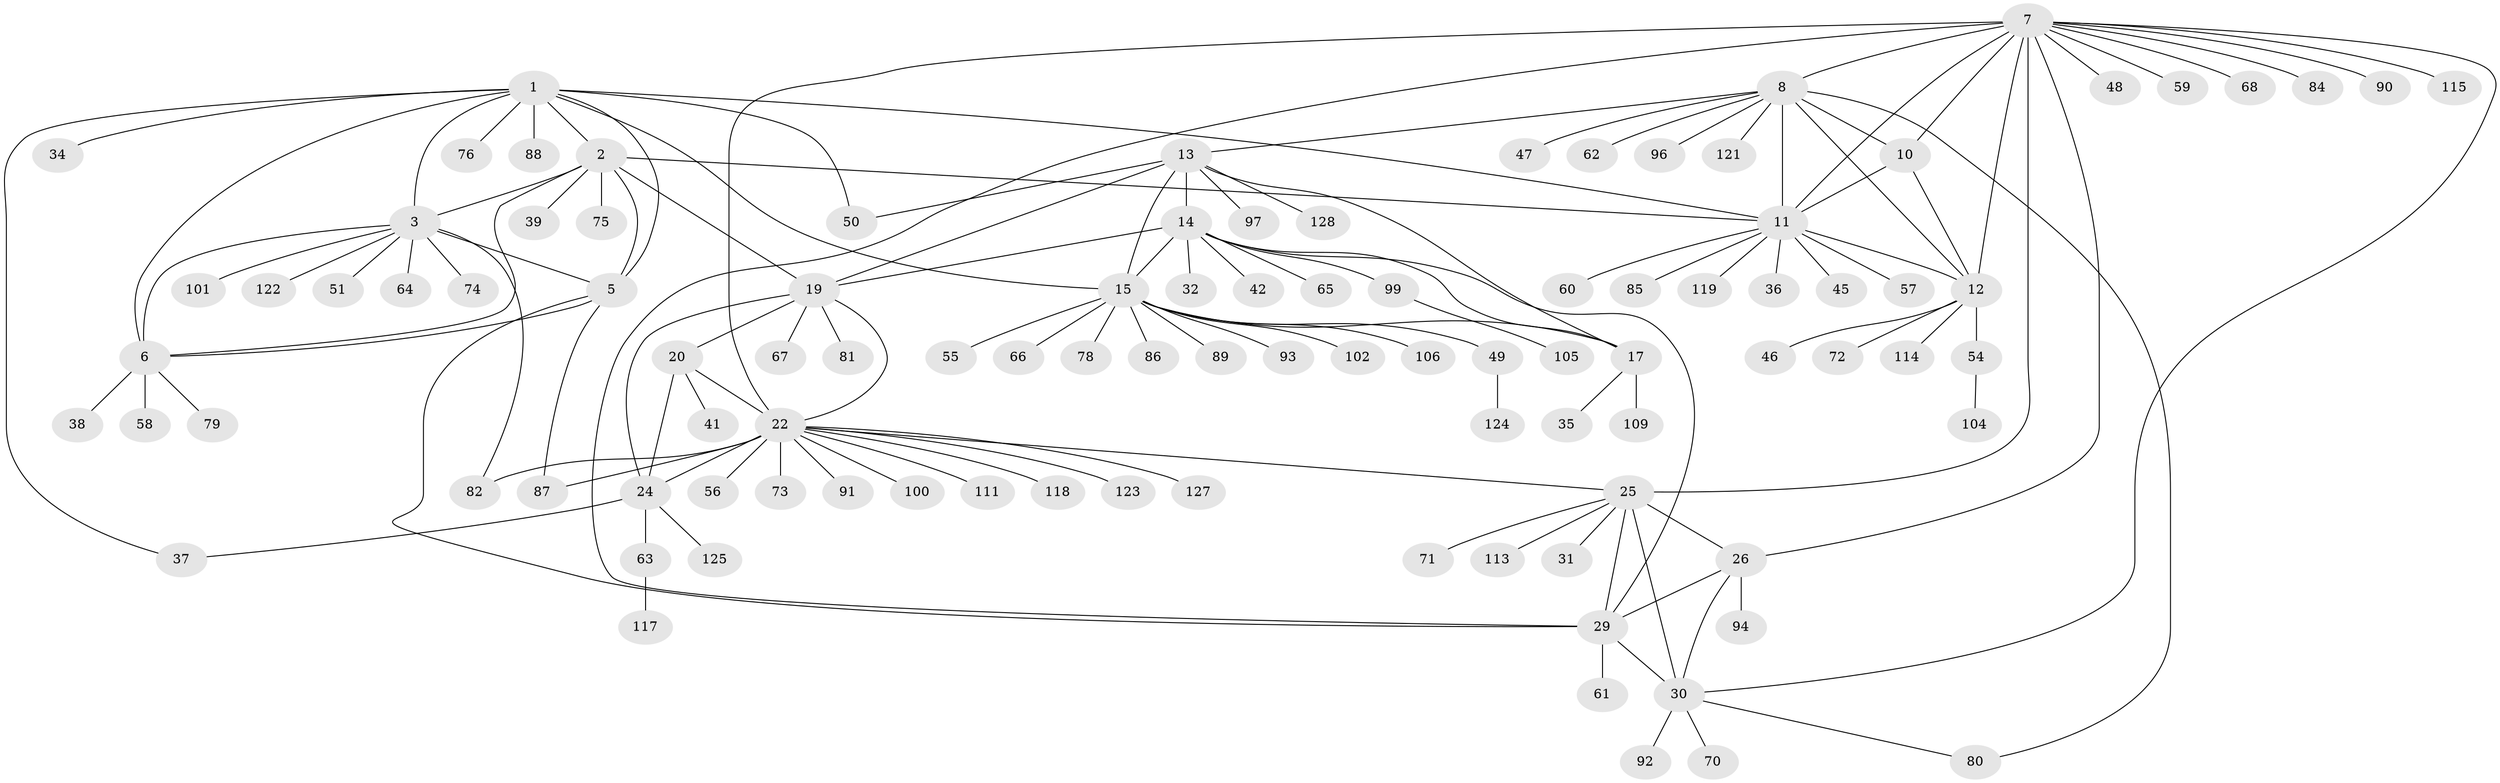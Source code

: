 // original degree distribution, {11: 0.03125, 10: 0.015625, 12: 0.015625, 6: 0.0234375, 7: 0.03125, 8: 0.0546875, 5: 0.015625, 9: 0.0390625, 15: 0.0078125, 1: 0.609375, 2: 0.140625, 3: 0.015625}
// Generated by graph-tools (version 1.1) at 2025/11/02/27/25 16:11:30]
// undirected, 101 vertices, 137 edges
graph export_dot {
graph [start="1"]
  node [color=gray90,style=filled];
  1 [super="+4"];
  2 [super="+116"];
  3 [super="+40"];
  5;
  6;
  7 [super="+28"];
  8 [super="+9"];
  10;
  11 [super="+53"];
  12 [super="+98"];
  13 [super="+120"];
  14 [super="+16"];
  15 [super="+18"];
  17;
  19 [super="+110"];
  20 [super="+21"];
  22 [super="+23"];
  24 [super="+95"];
  25 [super="+27"];
  26 [super="+33"];
  29 [super="+107"];
  30 [super="+44"];
  31;
  32;
  34;
  35;
  36 [super="+43"];
  37 [super="+52"];
  38;
  39;
  41 [super="+77"];
  42;
  45;
  46;
  47;
  48;
  49;
  50;
  51;
  54;
  55 [super="+83"];
  56;
  57;
  58;
  59;
  60;
  61;
  62;
  63;
  64 [super="+69"];
  65;
  66;
  67;
  68;
  70;
  71;
  72;
  73;
  74;
  75;
  76;
  78;
  79;
  80;
  81;
  82;
  84;
  85;
  86 [super="+108"];
  87;
  88;
  89;
  90;
  91;
  92;
  93;
  94 [super="+103"];
  96;
  97;
  99;
  100;
  101;
  102;
  104;
  105 [super="+126"];
  106;
  109 [super="+112"];
  111;
  113;
  114;
  115;
  117;
  118;
  119;
  121;
  122;
  123;
  124;
  125;
  127;
  128;
  1 -- 2 [weight=2];
  1 -- 3 [weight=2];
  1 -- 5 [weight=2];
  1 -- 6 [weight=2];
  1 -- 11;
  1 -- 15;
  1 -- 34;
  1 -- 37;
  1 -- 76;
  1 -- 88;
  1 -- 50;
  2 -- 3;
  2 -- 5;
  2 -- 6;
  2 -- 19;
  2 -- 39;
  2 -- 75;
  2 -- 11;
  3 -- 5;
  3 -- 6;
  3 -- 51;
  3 -- 64;
  3 -- 74;
  3 -- 82;
  3 -- 101;
  3 -- 122;
  5 -- 6;
  5 -- 29;
  5 -- 87;
  6 -- 38;
  6 -- 58;
  6 -- 79;
  7 -- 8 [weight=2];
  7 -- 10;
  7 -- 11;
  7 -- 12;
  7 -- 22;
  7 -- 48;
  7 -- 59;
  7 -- 90;
  7 -- 115;
  7 -- 68;
  7 -- 84;
  7 -- 25 [weight=2];
  7 -- 26;
  7 -- 29;
  7 -- 30;
  8 -- 10 [weight=2];
  8 -- 11 [weight=2];
  8 -- 12 [weight=2];
  8 -- 62;
  8 -- 96;
  8 -- 121;
  8 -- 13;
  8 -- 47;
  8 -- 80;
  10 -- 11;
  10 -- 12;
  11 -- 12;
  11 -- 36;
  11 -- 45;
  11 -- 57;
  11 -- 85;
  11 -- 119;
  11 -- 60;
  12 -- 46;
  12 -- 54;
  12 -- 72;
  12 -- 114;
  13 -- 14 [weight=2];
  13 -- 15 [weight=2];
  13 -- 17;
  13 -- 50;
  13 -- 97;
  13 -- 128;
  13 -- 19;
  14 -- 15 [weight=4];
  14 -- 17 [weight=2];
  14 -- 19;
  14 -- 65;
  14 -- 99;
  14 -- 32;
  14 -- 42;
  14 -- 29;
  15 -- 17 [weight=2];
  15 -- 66;
  15 -- 86;
  15 -- 93;
  15 -- 102;
  15 -- 106;
  15 -- 78;
  15 -- 49;
  15 -- 55;
  15 -- 89;
  17 -- 35;
  17 -- 109;
  19 -- 20 [weight=2];
  19 -- 22 [weight=2];
  19 -- 24;
  19 -- 67;
  19 -- 81;
  20 -- 22 [weight=4];
  20 -- 24 [weight=2];
  20 -- 41;
  22 -- 24 [weight=2];
  22 -- 25;
  22 -- 73;
  22 -- 82;
  22 -- 87;
  22 -- 91;
  22 -- 100;
  22 -- 118;
  22 -- 123;
  22 -- 127;
  22 -- 56;
  22 -- 111;
  24 -- 37;
  24 -- 63;
  24 -- 125;
  25 -- 26 [weight=2];
  25 -- 29 [weight=2];
  25 -- 30 [weight=2];
  25 -- 71;
  25 -- 113;
  25 -- 31;
  26 -- 29;
  26 -- 30;
  26 -- 94;
  29 -- 30;
  29 -- 61;
  30 -- 70;
  30 -- 80;
  30 -- 92;
  49 -- 124;
  54 -- 104;
  63 -- 117;
  99 -- 105;
}
